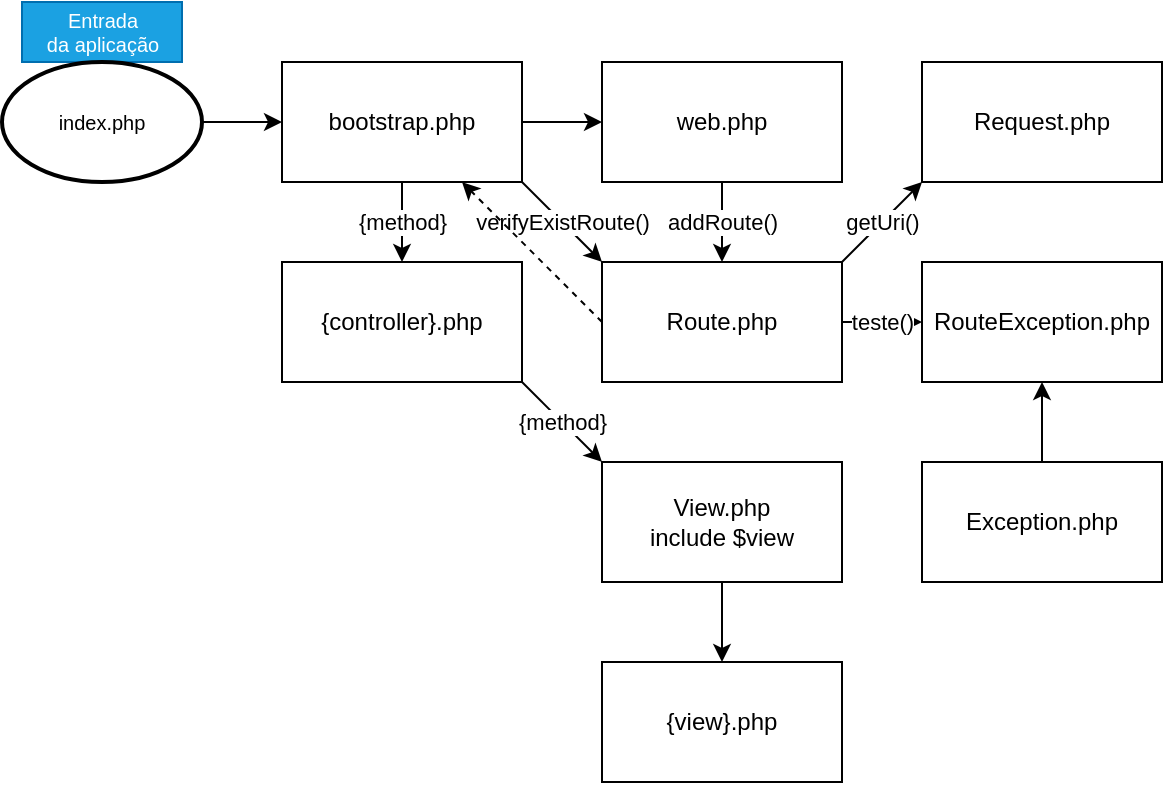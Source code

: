 <mxfile>
    <diagram id="2VQgUC6xZ6kVkIqRy9m_" name="Page-1">
        <mxGraphModel dx="986" dy="1138" grid="1" gridSize="10" guides="1" tooltips="1" connect="1" arrows="1" fold="1" page="0" pageScale="1" pageWidth="850" pageHeight="1100" background="none" math="0" shadow="0">
            <root>
                <mxCell id="0"/>
                <mxCell id="1" parent="0"/>
                <mxCell id="7" value="" style="edgeStyle=none;html=1;rounded=0;" parent="1" target="3" edge="1">
                    <mxGeometry relative="1" as="geometry">
                        <mxPoint x="130" y="40" as="sourcePoint"/>
                    </mxGeometry>
                </mxCell>
                <mxCell id="9" value="" style="edgeStyle=none;html=1;strokeWidth=1;strokeColor=default;shadow=0;rounded=0;" parent="1" source="3" target="8" edge="1">
                    <mxGeometry relative="1" as="geometry"/>
                </mxCell>
                <mxCell id="12" value="verifyExistRoute()" style="edgeStyle=none;html=1;exitX=1;exitY=1;exitDx=0;exitDy=0;entryX=0;entryY=0;entryDx=0;entryDy=0;rounded=0;" parent="1" source="3" target="10" edge="1">
                    <mxGeometry relative="1" as="geometry"/>
                </mxCell>
                <mxCell id="19" value="{method}" style="edgeStyle=none;html=1;shadow=0;strokeColor=default;strokeWidth=1;rounded=0;" parent="1" source="3" target="18" edge="1">
                    <mxGeometry relative="1" as="geometry"/>
                </mxCell>
                <mxCell id="3" value="bootstrap.php" style="rounded=0;whiteSpace=wrap;html=1;" parent="1" vertex="1">
                    <mxGeometry x="170" y="10" width="120" height="60" as="geometry"/>
                </mxCell>
                <mxCell id="13" value="addRoute()" style="edgeStyle=none;html=1;rounded=0;" parent="1" source="8" target="10" edge="1">
                    <mxGeometry relative="1" as="geometry">
                        <mxPoint as="offset"/>
                    </mxGeometry>
                </mxCell>
                <mxCell id="8" value="web.php" style="rounded=0;whiteSpace=wrap;html=1;" parent="1" vertex="1">
                    <mxGeometry x="330" y="10" width="120" height="60" as="geometry"/>
                </mxCell>
                <mxCell id="15" value="teste()" style="edgeStyle=none;html=1;shadow=0;strokeColor=default;strokeWidth=1;rounded=0;" parent="1" source="10" target="14" edge="1">
                    <mxGeometry relative="1" as="geometry"/>
                </mxCell>
                <mxCell id="17" value="getUri()" style="edgeStyle=none;html=1;exitX=1;exitY=0;exitDx=0;exitDy=0;entryX=0;entryY=1;entryDx=0;entryDy=0;shadow=0;strokeColor=default;strokeWidth=1;rounded=0;" parent="1" source="10" target="16" edge="1">
                    <mxGeometry relative="1" as="geometry"/>
                </mxCell>
                <mxCell id="20" style="edgeStyle=none;html=1;exitX=0;exitY=0;exitDx=0;exitDy=0;entryX=0.75;entryY=1;entryDx=0;entryDy=0;shadow=0;strokeColor=none;strokeWidth=1;rounded=0;" parent="1" source="10" target="3" edge="1">
                    <mxGeometry relative="1" as="geometry"/>
                </mxCell>
                <mxCell id="21" style="edgeStyle=none;html=1;exitX=0;exitY=0.5;exitDx=0;exitDy=0;entryX=0.75;entryY=1;entryDx=0;entryDy=0;shadow=0;strokeColor=default;strokeWidth=1;dashed=1;rounded=0;" parent="1" source="10" target="3" edge="1">
                    <mxGeometry relative="1" as="geometry"/>
                </mxCell>
                <mxCell id="10" value="Route.php" style="rounded=0;whiteSpace=wrap;html=1;" parent="1" vertex="1">
                    <mxGeometry x="330" y="110" width="120" height="60" as="geometry"/>
                </mxCell>
                <mxCell id="14" value="RouteException.php" style="rounded=0;whiteSpace=wrap;html=1;" parent="1" vertex="1">
                    <mxGeometry x="490" y="110" width="120" height="60" as="geometry"/>
                </mxCell>
                <mxCell id="16" value="Request.php" style="rounded=0;whiteSpace=wrap;html=1;" parent="1" vertex="1">
                    <mxGeometry x="490" y="10" width="120" height="60" as="geometry"/>
                </mxCell>
                <mxCell id="32" value="{method}" style="edgeStyle=none;html=1;exitX=1;exitY=1;exitDx=0;exitDy=0;entryX=0;entryY=0;entryDx=0;entryDy=0;" edge="1" parent="1" source="18" target="31">
                    <mxGeometry relative="1" as="geometry">
                        <Array as="points">
                            <mxPoint x="300" y="180"/>
                        </Array>
                        <mxPoint as="offset"/>
                    </mxGeometry>
                </mxCell>
                <mxCell id="18" value="{controller}.php" style="rounded=0;whiteSpace=wrap;html=1;" parent="1" vertex="1">
                    <mxGeometry x="170" y="110" width="120" height="60" as="geometry"/>
                </mxCell>
                <mxCell id="25" value="" style="edgeStyle=none;html=1;shadow=0;strokeColor=default;strokeWidth=1;rounded=0;" parent="1" source="23" target="14" edge="1">
                    <mxGeometry relative="1" as="geometry"/>
                </mxCell>
                <mxCell id="23" value="Exception.php" style="rounded=0;whiteSpace=wrap;html=1;" parent="1" vertex="1">
                    <mxGeometry x="490" y="210" width="120" height="60" as="geometry"/>
                </mxCell>
                <mxCell id="26" value="Entrada&lt;br style=&quot;font-size: 10px;&quot;&gt;da aplicação" style="text;html=1;align=center;verticalAlign=middle;resizable=0;points=[];autosize=1;fontStyle=0;fillColor=#1ba1e2;fontColor=#ffffff;strokeColor=#006EAF;fontSize=10;spacing=0;rounded=0;" parent="1" vertex="1">
                    <mxGeometry x="40" y="-20" width="80" height="30" as="geometry"/>
                </mxCell>
                <mxCell id="30" value="index.php" style="strokeWidth=2;html=1;shape=mxgraph.flowchart.start_1;whiteSpace=wrap;fontSize=10;fillColor=default;rounded=0;" parent="1" vertex="1">
                    <mxGeometry x="30" y="10" width="100" height="60" as="geometry"/>
                </mxCell>
                <mxCell id="36" value="" style="edgeStyle=none;html=1;" edge="1" parent="1" source="31" target="35">
                    <mxGeometry relative="1" as="geometry"/>
                </mxCell>
                <mxCell id="31" value="View.php&lt;br&gt;include $view" style="rounded=0;whiteSpace=wrap;html=1;" vertex="1" parent="1">
                    <mxGeometry x="330" y="210" width="120" height="60" as="geometry"/>
                </mxCell>
                <mxCell id="35" value="{view}.php" style="rounded=0;whiteSpace=wrap;html=1;" vertex="1" parent="1">
                    <mxGeometry x="330" y="310" width="120" height="60" as="geometry"/>
                </mxCell>
            </root>
        </mxGraphModel>
    </diagram>
</mxfile>